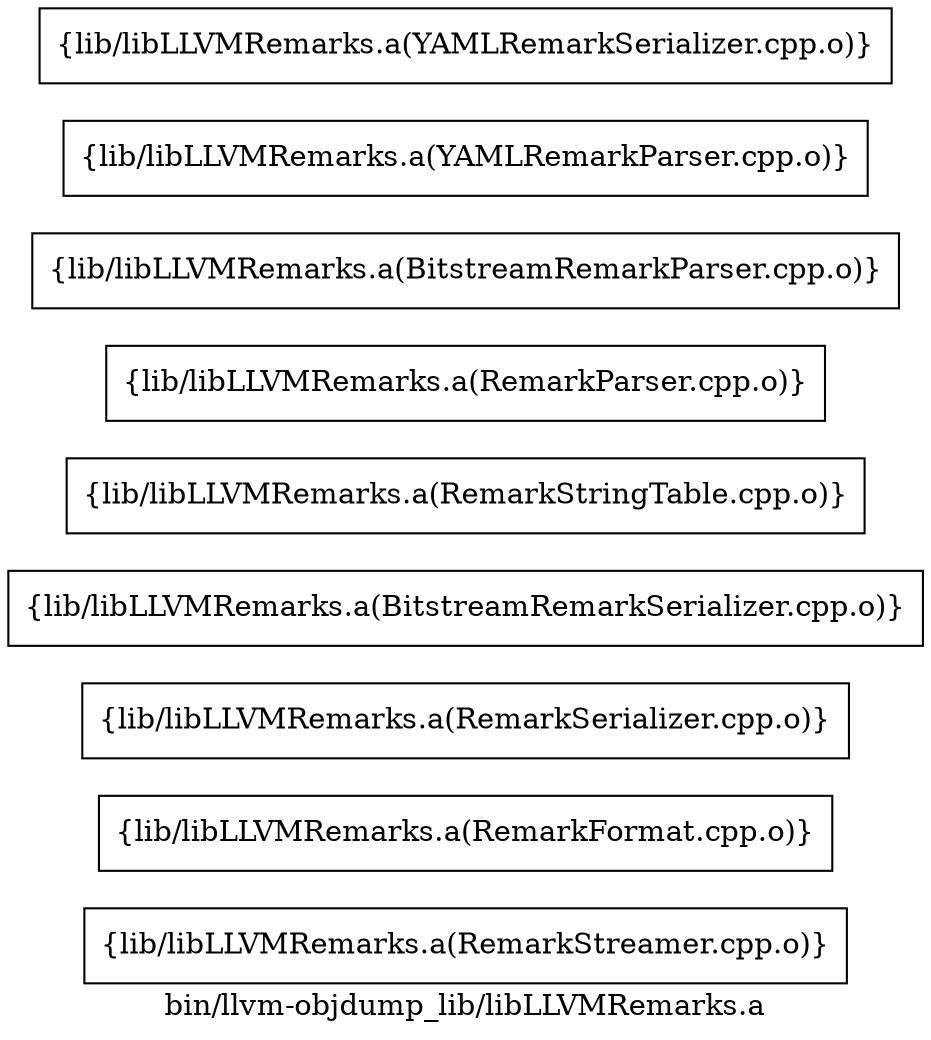 digraph "bin/llvm-objdump_lib/libLLVMRemarks.a" {
	label="bin/llvm-objdump_lib/libLLVMRemarks.a";
	rankdir=LR;

	Node0x564b0ad9a208 [shape=record,shape=box,group=0,label="{lib/libLLVMRemarks.a(RemarkStreamer.cpp.o)}"];
	Node0x564b0ad98f48 [shape=record,shape=box,group=0,label="{lib/libLLVMRemarks.a(RemarkFormat.cpp.o)}"];
	Node0x564b0ad98a48 [shape=record,shape=box,group=0,label="{lib/libLLVMRemarks.a(RemarkSerializer.cpp.o)}"];
	Node0x564b0ad97ff8 [shape=record,shape=box,group=0,label="{lib/libLLVMRemarks.a(BitstreamRemarkSerializer.cpp.o)}"];
	Node0x564b0ad99858 [shape=record,shape=box,group=0,label="{lib/libLLVMRemarks.a(RemarkStringTable.cpp.o)}"];
	Node0x564b0ad99088 [shape=record,shape=box,group=0,label="{lib/libLLVMRemarks.a(RemarkParser.cpp.o)}"];
	Node0x564b0ad961a8 [shape=record,shape=box,group=0,label="{lib/libLLVMRemarks.a(BitstreamRemarkParser.cpp.o)}"];
	Node0x564b0ad95ca8 [shape=record,shape=box,group=0,label="{lib/libLLVMRemarks.a(YAMLRemarkParser.cpp.o)}"];
	Node0x564b0ad95488 [shape=record,shape=box,group=0,label="{lib/libLLVMRemarks.a(YAMLRemarkSerializer.cpp.o)}"];
}
